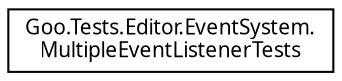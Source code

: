 digraph "Graphical Class Hierarchy"
{
 // LATEX_PDF_SIZE
  edge [fontname="Calibrii",fontsize="10",labelfontname="Calibrii",labelfontsize="10"];
  node [fontname="Calibrii",fontsize="10",shape=record];
  rankdir="LR";
  Node0 [label="Goo.Tests.Editor.EventSystem.\lMultipleEventListenerTests",height=0.2,width=0.4,color="black", fillcolor="white", style="filled",URL="$dc/d8c/classGoo_1_1Tests_1_1Editor_1_1EventSystem_1_1MultipleEventListenerTests.html",tooltip=" "];
}
